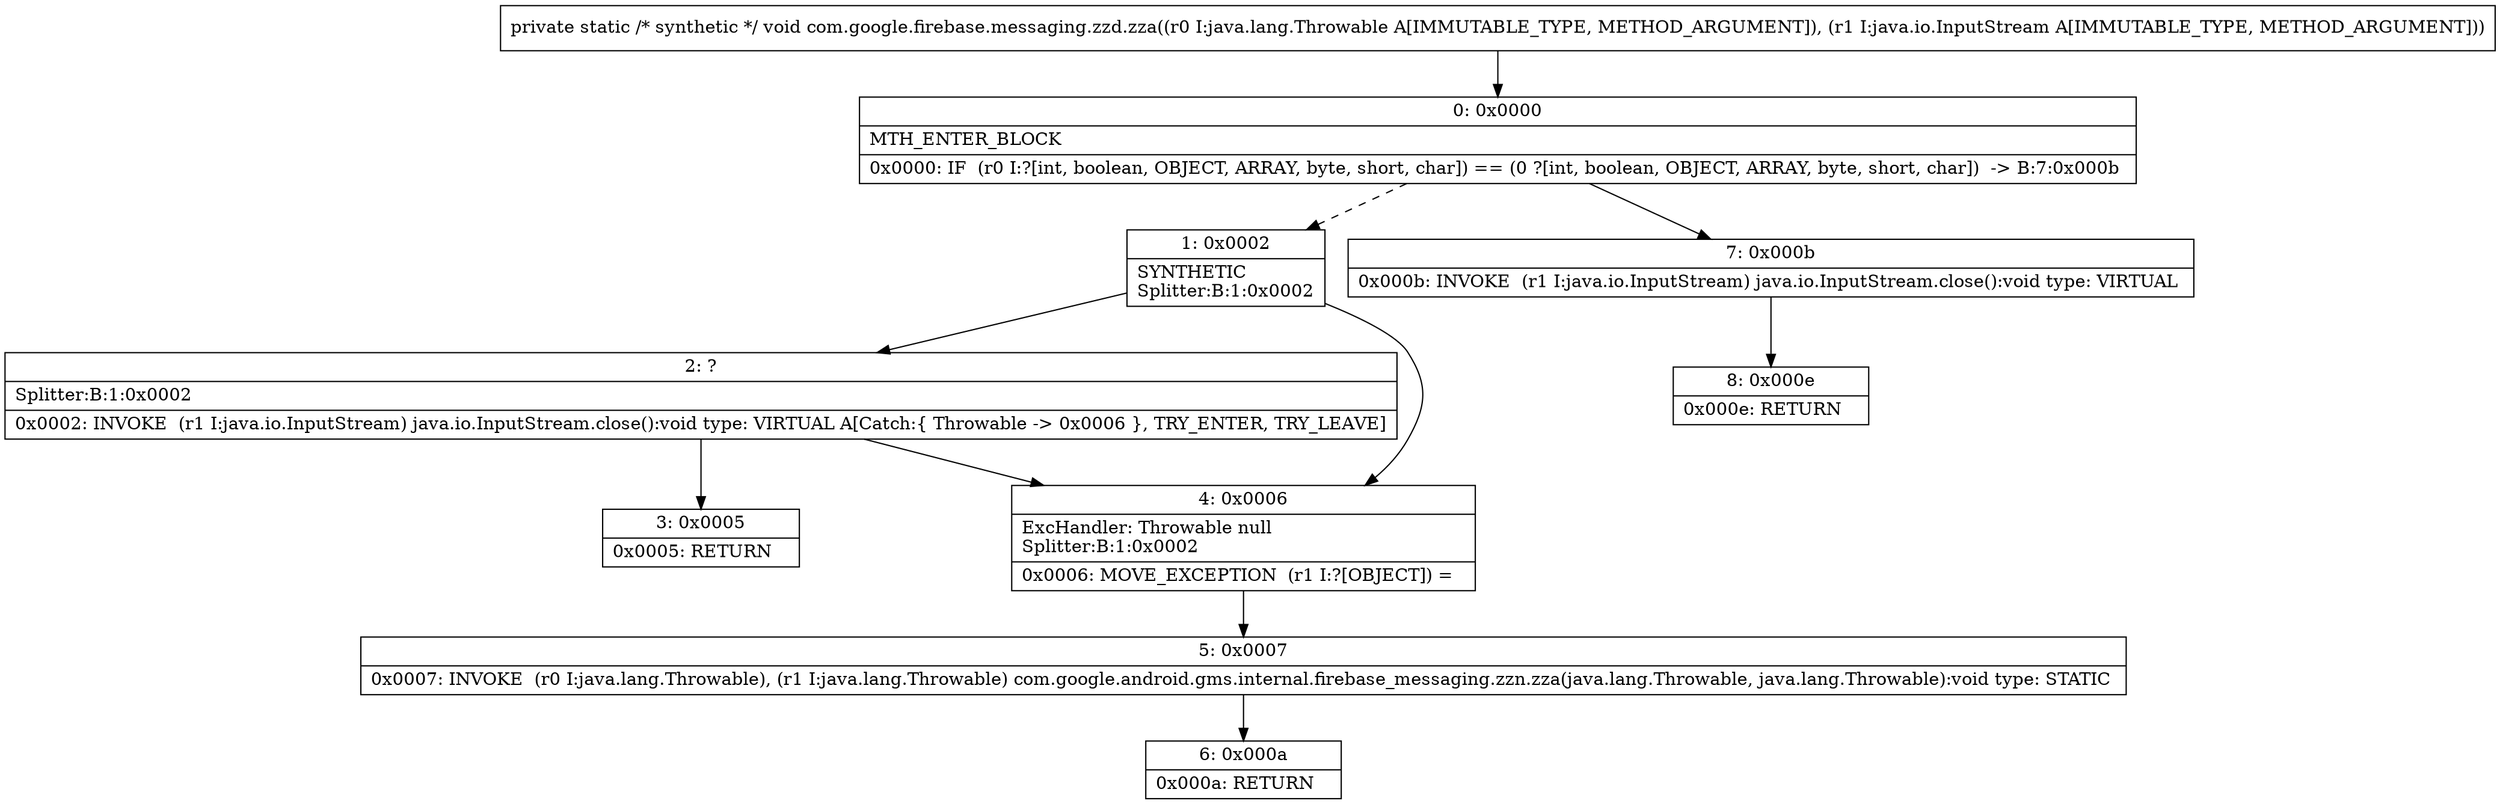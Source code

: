digraph "CFG forcom.google.firebase.messaging.zzd.zza(Ljava\/lang\/Throwable;Ljava\/io\/InputStream;)V" {
Node_0 [shape=record,label="{0\:\ 0x0000|MTH_ENTER_BLOCK\l|0x0000: IF  (r0 I:?[int, boolean, OBJECT, ARRAY, byte, short, char]) == (0 ?[int, boolean, OBJECT, ARRAY, byte, short, char])  \-\> B:7:0x000b \l}"];
Node_1 [shape=record,label="{1\:\ 0x0002|SYNTHETIC\lSplitter:B:1:0x0002\l}"];
Node_2 [shape=record,label="{2\:\ ?|Splitter:B:1:0x0002\l|0x0002: INVOKE  (r1 I:java.io.InputStream) java.io.InputStream.close():void type: VIRTUAL A[Catch:\{ Throwable \-\> 0x0006 \}, TRY_ENTER, TRY_LEAVE]\l}"];
Node_3 [shape=record,label="{3\:\ 0x0005|0x0005: RETURN   \l}"];
Node_4 [shape=record,label="{4\:\ 0x0006|ExcHandler: Throwable null\lSplitter:B:1:0x0002\l|0x0006: MOVE_EXCEPTION  (r1 I:?[OBJECT]) =  \l}"];
Node_5 [shape=record,label="{5\:\ 0x0007|0x0007: INVOKE  (r0 I:java.lang.Throwable), (r1 I:java.lang.Throwable) com.google.android.gms.internal.firebase_messaging.zzn.zza(java.lang.Throwable, java.lang.Throwable):void type: STATIC \l}"];
Node_6 [shape=record,label="{6\:\ 0x000a|0x000a: RETURN   \l}"];
Node_7 [shape=record,label="{7\:\ 0x000b|0x000b: INVOKE  (r1 I:java.io.InputStream) java.io.InputStream.close():void type: VIRTUAL \l}"];
Node_8 [shape=record,label="{8\:\ 0x000e|0x000e: RETURN   \l}"];
MethodNode[shape=record,label="{private static \/* synthetic *\/ void com.google.firebase.messaging.zzd.zza((r0 I:java.lang.Throwable A[IMMUTABLE_TYPE, METHOD_ARGUMENT]), (r1 I:java.io.InputStream A[IMMUTABLE_TYPE, METHOD_ARGUMENT])) }"];
MethodNode -> Node_0;
Node_0 -> Node_1[style=dashed];
Node_0 -> Node_7;
Node_1 -> Node_2;
Node_1 -> Node_4;
Node_2 -> Node_3;
Node_2 -> Node_4;
Node_4 -> Node_5;
Node_5 -> Node_6;
Node_7 -> Node_8;
}

